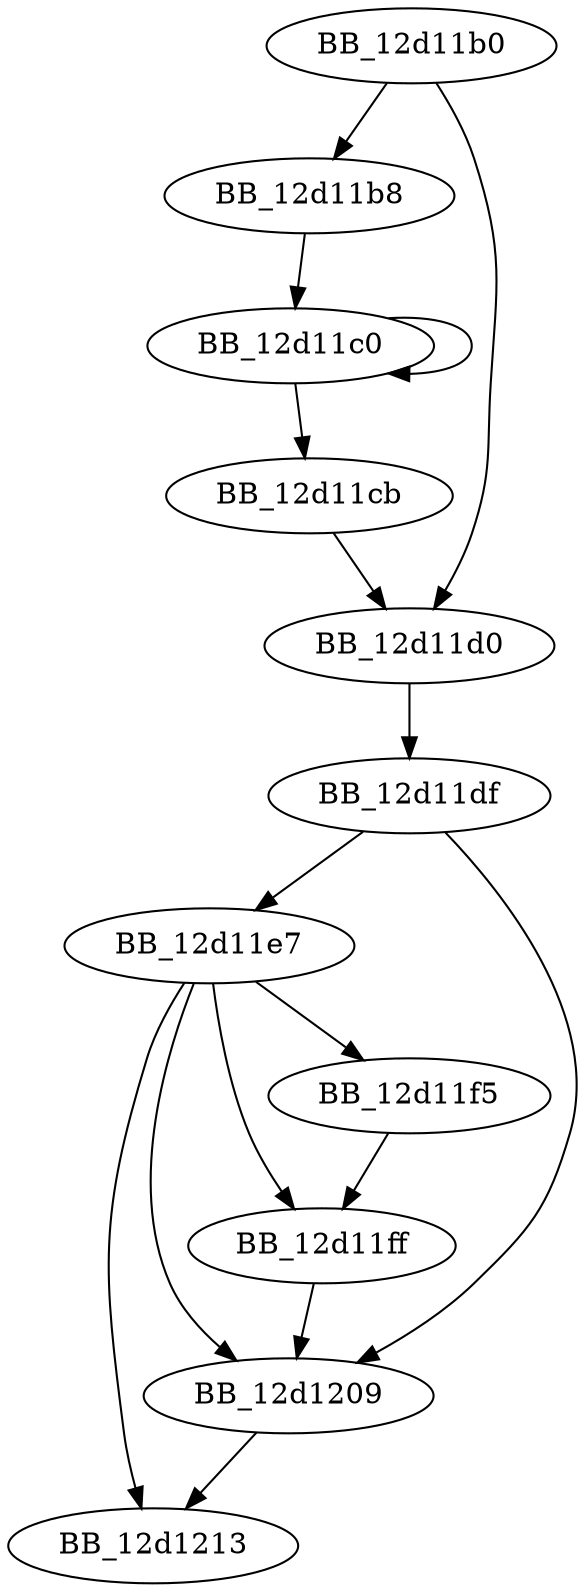 DiGraph sub_12D11B0{
BB_12d11b0->BB_12d11b8
BB_12d11b0->BB_12d11d0
BB_12d11b8->BB_12d11c0
BB_12d11c0->BB_12d11c0
BB_12d11c0->BB_12d11cb
BB_12d11cb->BB_12d11d0
BB_12d11d0->BB_12d11df
BB_12d11df->BB_12d11e7
BB_12d11df->BB_12d1209
BB_12d11e7->BB_12d11f5
BB_12d11e7->BB_12d11ff
BB_12d11e7->BB_12d1209
BB_12d11e7->BB_12d1213
BB_12d11f5->BB_12d11ff
BB_12d11ff->BB_12d1209
BB_12d1209->BB_12d1213
}
